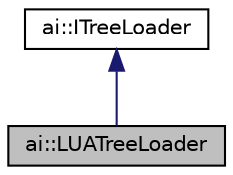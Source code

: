digraph "ai::LUATreeLoader"
{
  edge [fontname="Helvetica",fontsize="10",labelfontname="Helvetica",labelfontsize="10"];
  node [fontname="Helvetica",fontsize="10",shape=record];
  Node1 [label="ai::LUATreeLoader",height=0.2,width=0.4,color="black", fillcolor="grey75", style="filled", fontcolor="black"];
  Node2 -> Node1 [dir="back",color="midnightblue",fontsize="10",style="solid",fontname="Helvetica"];
  Node2 [label="ai::ITreeLoader",height=0.2,width=0.4,color="black", fillcolor="white", style="filled",URL="$classai_1_1ITreeLoader.html",tooltip="This class must be extended to load behaviour trees. The contract here is that the parsing only happe..."];
}

